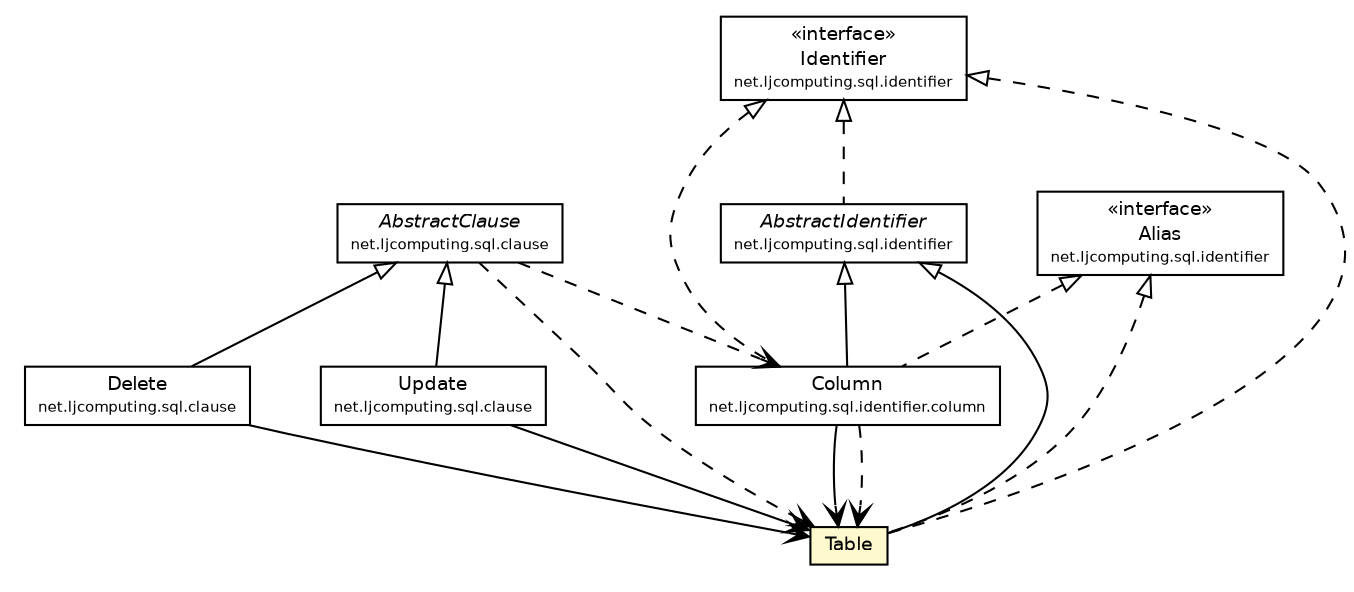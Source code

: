 #!/usr/local/bin/dot
#
# Class diagram 
# Generated by UMLGraph version R5_6 (http://www.umlgraph.org/)
#

digraph G {
	edge [fontname="Helvetica",fontsize=10,labelfontname="Helvetica",labelfontsize=10];
	node [fontname="Helvetica",fontsize=10,shape=plaintext];
	nodesep=0.25;
	ranksep=0.5;
	// net.ljcomputing.sql.clause.AbstractClause
	c993 [label=<<table title="net.ljcomputing.sql.clause.AbstractClause" border="0" cellborder="1" cellspacing="0" cellpadding="2" port="p" href="../../clause/AbstractClause.html">
		<tr><td><table border="0" cellspacing="0" cellpadding="1">
<tr><td align="center" balign="center"><font face="Helvetica-Oblique"> AbstractClause </font></td></tr>
<tr><td align="center" balign="center"><font point-size="7.0"> net.ljcomputing.sql.clause </font></td></tr>
		</table></td></tr>
		</table>>, URL="../../clause/AbstractClause.html", fontname="Helvetica", fontcolor="black", fontsize=9.0];
	// net.ljcomputing.sql.clause.Delete
	c999 [label=<<table title="net.ljcomputing.sql.clause.Delete" border="0" cellborder="1" cellspacing="0" cellpadding="2" port="p" href="../../clause/Delete.html">
		<tr><td><table border="0" cellspacing="0" cellpadding="1">
<tr><td align="center" balign="center"> Delete </td></tr>
<tr><td align="center" balign="center"><font point-size="7.0"> net.ljcomputing.sql.clause </font></td></tr>
		</table></td></tr>
		</table>>, URL="../../clause/Delete.html", fontname="Helvetica", fontcolor="black", fontsize=9.0];
	// net.ljcomputing.sql.clause.Update
	c1000 [label=<<table title="net.ljcomputing.sql.clause.Update" border="0" cellborder="1" cellspacing="0" cellpadding="2" port="p" href="../../clause/Update.html">
		<tr><td><table border="0" cellspacing="0" cellpadding="1">
<tr><td align="center" balign="center"> Update </td></tr>
<tr><td align="center" balign="center"><font point-size="7.0"> net.ljcomputing.sql.clause </font></td></tr>
		</table></td></tr>
		</table>>, URL="../../clause/Update.html", fontname="Helvetica", fontcolor="black", fontsize=9.0];
	// net.ljcomputing.sql.identifier.table.Table
	c1010 [label=<<table title="net.ljcomputing.sql.identifier.table.Table" border="0" cellborder="1" cellspacing="0" cellpadding="2" port="p" bgcolor="lemonChiffon" href="./Table.html">
		<tr><td><table border="0" cellspacing="0" cellpadding="1">
<tr><td align="center" balign="center"> Table </td></tr>
		</table></td></tr>
		</table>>, URL="./Table.html", fontname="Helvetica", fontcolor="black", fontsize=9.0];
	// net.ljcomputing.sql.identifier.AbstractIdentifier
	c1011 [label=<<table title="net.ljcomputing.sql.identifier.AbstractIdentifier" border="0" cellborder="1" cellspacing="0" cellpadding="2" port="p" href="../AbstractIdentifier.html">
		<tr><td><table border="0" cellspacing="0" cellpadding="1">
<tr><td align="center" balign="center"><font face="Helvetica-Oblique"> AbstractIdentifier </font></td></tr>
<tr><td align="center" balign="center"><font point-size="7.0"> net.ljcomputing.sql.identifier </font></td></tr>
		</table></td></tr>
		</table>>, URL="../AbstractIdentifier.html", fontname="Helvetica", fontcolor="black", fontsize=9.0];
	// net.ljcomputing.sql.identifier.Identifier
	c1012 [label=<<table title="net.ljcomputing.sql.identifier.Identifier" border="0" cellborder="1" cellspacing="0" cellpadding="2" port="p" href="../Identifier.html">
		<tr><td><table border="0" cellspacing="0" cellpadding="1">
<tr><td align="center" balign="center"> &#171;interface&#187; </td></tr>
<tr><td align="center" balign="center"> Identifier </td></tr>
<tr><td align="center" balign="center"><font point-size="7.0"> net.ljcomputing.sql.identifier </font></td></tr>
		</table></td></tr>
		</table>>, URL="../Identifier.html", fontname="Helvetica", fontcolor="black", fontsize=9.0];
	// net.ljcomputing.sql.identifier.Alias
	c1013 [label=<<table title="net.ljcomputing.sql.identifier.Alias" border="0" cellborder="1" cellspacing="0" cellpadding="2" port="p" href="../Alias.html">
		<tr><td><table border="0" cellspacing="0" cellpadding="1">
<tr><td align="center" balign="center"> &#171;interface&#187; </td></tr>
<tr><td align="center" balign="center"> Alias </td></tr>
<tr><td align="center" balign="center"><font point-size="7.0"> net.ljcomputing.sql.identifier </font></td></tr>
		</table></td></tr>
		</table>>, URL="../Alias.html", fontname="Helvetica", fontcolor="black", fontsize=9.0];
	// net.ljcomputing.sql.identifier.column.Column
	c1015 [label=<<table title="net.ljcomputing.sql.identifier.column.Column" border="0" cellborder="1" cellspacing="0" cellpadding="2" port="p" href="../column/Column.html">
		<tr><td><table border="0" cellspacing="0" cellpadding="1">
<tr><td align="center" balign="center"> Column </td></tr>
<tr><td align="center" balign="center"><font point-size="7.0"> net.ljcomputing.sql.identifier.column </font></td></tr>
		</table></td></tr>
		</table>>, URL="../column/Column.html", fontname="Helvetica", fontcolor="black", fontsize=9.0];
	//net.ljcomputing.sql.clause.Delete extends net.ljcomputing.sql.clause.AbstractClause
	c993:p -> c999:p [dir=back,arrowtail=empty];
	//net.ljcomputing.sql.clause.Update extends net.ljcomputing.sql.clause.AbstractClause
	c993:p -> c1000:p [dir=back,arrowtail=empty];
	//net.ljcomputing.sql.identifier.table.Table extends net.ljcomputing.sql.identifier.AbstractIdentifier
	c1011:p -> c1010:p [dir=back,arrowtail=empty];
	//net.ljcomputing.sql.identifier.table.Table implements net.ljcomputing.sql.identifier.Identifier
	c1012:p -> c1010:p [dir=back,arrowtail=empty,style=dashed];
	//net.ljcomputing.sql.identifier.table.Table implements net.ljcomputing.sql.identifier.Alias
	c1013:p -> c1010:p [dir=back,arrowtail=empty,style=dashed];
	//net.ljcomputing.sql.identifier.AbstractIdentifier implements net.ljcomputing.sql.identifier.Identifier
	c1012:p -> c1011:p [dir=back,arrowtail=empty,style=dashed];
	//net.ljcomputing.sql.identifier.column.Column extends net.ljcomputing.sql.identifier.AbstractIdentifier
	c1011:p -> c1015:p [dir=back,arrowtail=empty];
	//net.ljcomputing.sql.identifier.column.Column implements net.ljcomputing.sql.identifier.Identifier
	c1012:p -> c1015:p [dir=back,arrowtail=empty,style=dashed];
	//net.ljcomputing.sql.identifier.column.Column implements net.ljcomputing.sql.identifier.Alias
	c1013:p -> c1015:p [dir=back,arrowtail=empty,style=dashed];
	// net.ljcomputing.sql.clause.Delete NAVASSOC net.ljcomputing.sql.identifier.table.Table
	c999:p -> c1010:p [taillabel="", label="", headlabel="", fontname="Helvetica", fontcolor="black", fontsize=10.0, color="black", arrowhead=open];
	// net.ljcomputing.sql.clause.Update NAVASSOC net.ljcomputing.sql.identifier.table.Table
	c1000:p -> c1010:p [taillabel="", label="", headlabel="", fontname="Helvetica", fontcolor="black", fontsize=10.0, color="black", arrowhead=open];
	// net.ljcomputing.sql.identifier.column.Column NAVASSOC net.ljcomputing.sql.identifier.table.Table
	c1015:p -> c1010:p [taillabel="", label="", headlabel="", fontname="Helvetica", fontcolor="black", fontsize=10.0, color="black", arrowhead=open];
	// net.ljcomputing.sql.clause.AbstractClause DEPEND net.ljcomputing.sql.identifier.table.Table
	c993:p -> c1010:p [taillabel="", label="", headlabel="", fontname="Helvetica", fontcolor="black", fontsize=10.0, color="black", arrowhead=open, style=dashed];
	// net.ljcomputing.sql.clause.AbstractClause DEPEND net.ljcomputing.sql.identifier.column.Column
	c993:p -> c1015:p [taillabel="", label="", headlabel="", fontname="Helvetica", fontcolor="black", fontsize=10.0, color="black", arrowhead=open, style=dashed];
	// net.ljcomputing.sql.identifier.column.Column DEPEND net.ljcomputing.sql.identifier.table.Table
	c1015:p -> c1010:p [taillabel="", label="", headlabel="", fontname="Helvetica", fontcolor="black", fontsize=10.0, color="black", arrowhead=open, style=dashed];
}


